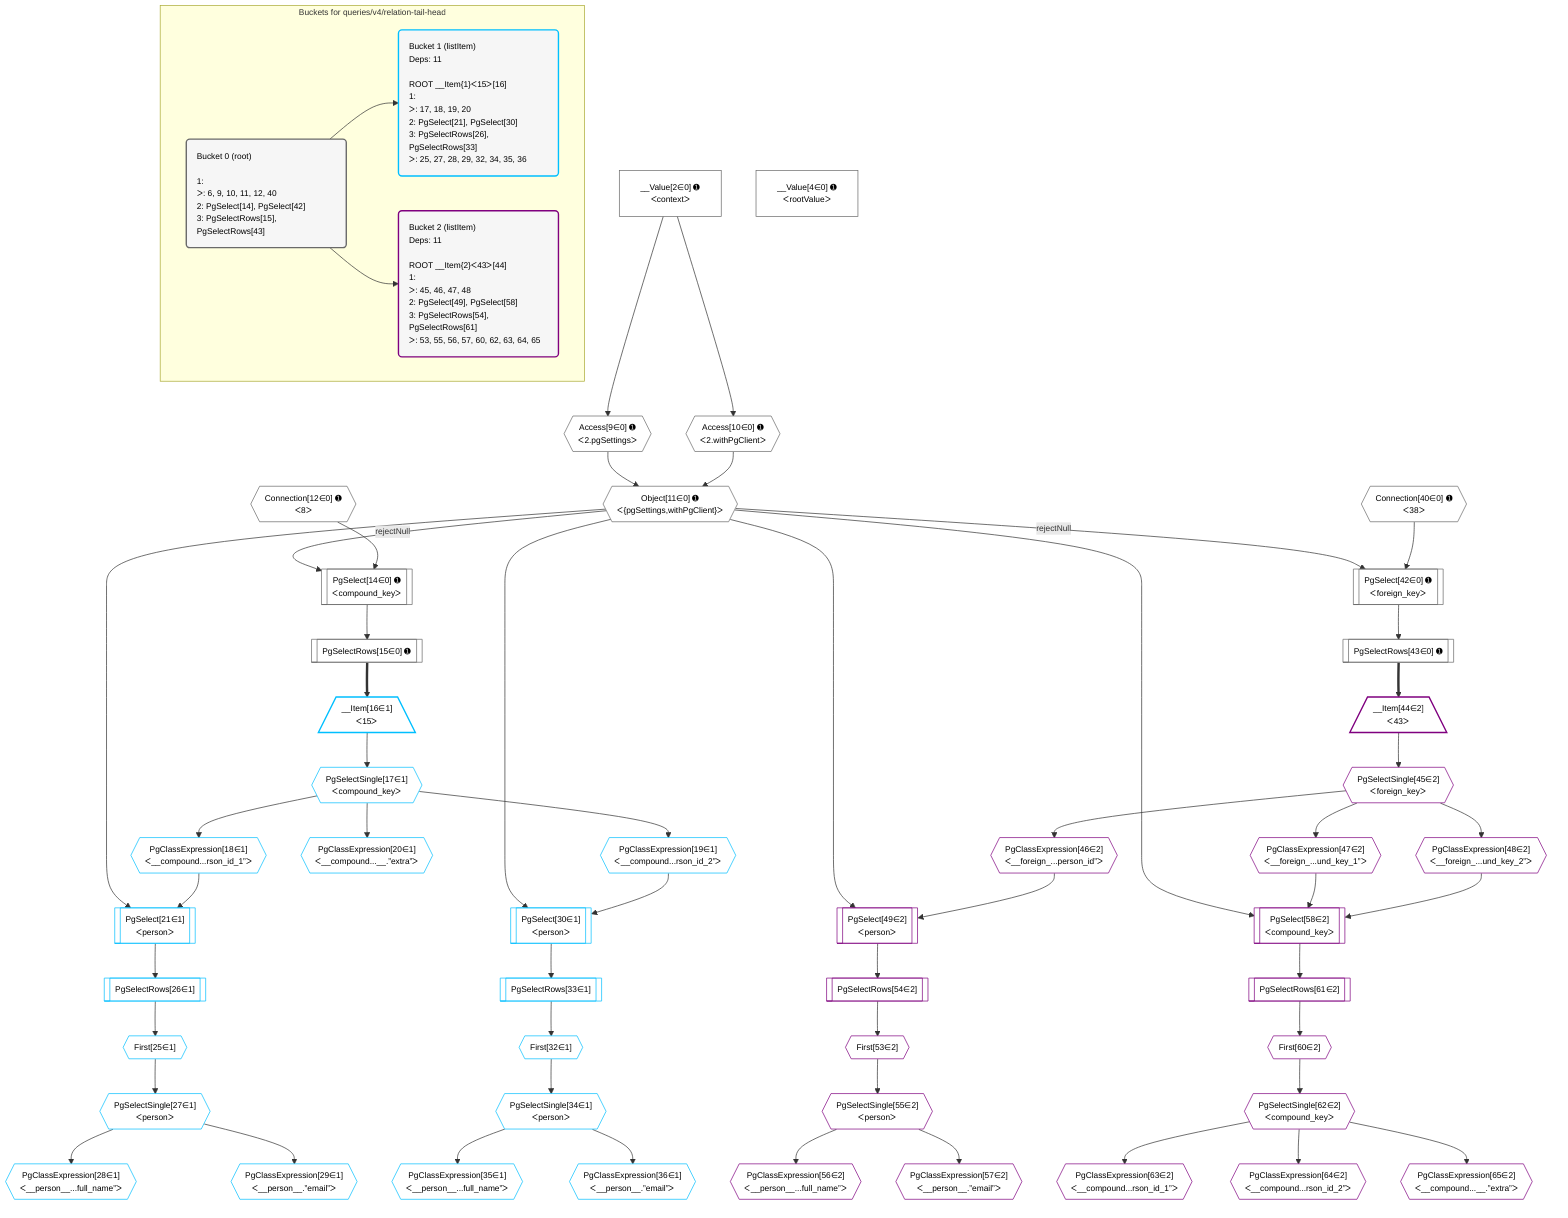 %%{init: {'themeVariables': { 'fontSize': '12px'}}}%%
graph TD
    classDef path fill:#eee,stroke:#000,color:#000
    classDef plan fill:#fff,stroke-width:1px,color:#000
    classDef itemplan fill:#fff,stroke-width:2px,color:#000
    classDef unbatchedplan fill:#dff,stroke-width:1px,color:#000
    classDef sideeffectplan fill:#fcc,stroke-width:2px,color:#000
    classDef bucket fill:#f6f6f6,color:#000,stroke-width:2px,text-align:left


    %% plan dependencies
    PgSelect14[["PgSelect[14∈0] ➊<br />ᐸcompound_keyᐳ"]]:::plan
    Object11{{"Object[11∈0] ➊<br />ᐸ{pgSettings,withPgClient}ᐳ"}}:::plan
    Connection12{{"Connection[12∈0] ➊<br />ᐸ8ᐳ"}}:::plan
    Object11 -->|rejectNull| PgSelect14
    Connection12 --> PgSelect14
    PgSelect42[["PgSelect[42∈0] ➊<br />ᐸforeign_keyᐳ"]]:::plan
    Connection40{{"Connection[40∈0] ➊<br />ᐸ38ᐳ"}}:::plan
    Object11 -->|rejectNull| PgSelect42
    Connection40 --> PgSelect42
    Access9{{"Access[9∈0] ➊<br />ᐸ2.pgSettingsᐳ"}}:::plan
    Access10{{"Access[10∈0] ➊<br />ᐸ2.withPgClientᐳ"}}:::plan
    Access9 & Access10 --> Object11
    __Value2["__Value[2∈0] ➊<br />ᐸcontextᐳ"]:::plan
    __Value2 --> Access9
    __Value2 --> Access10
    PgSelectRows15[["PgSelectRows[15∈0] ➊"]]:::plan
    PgSelect14 --> PgSelectRows15
    PgSelectRows43[["PgSelectRows[43∈0] ➊"]]:::plan
    PgSelect42 --> PgSelectRows43
    __Value4["__Value[4∈0] ➊<br />ᐸrootValueᐳ"]:::plan
    PgSelect21[["PgSelect[21∈1]<br />ᐸpersonᐳ"]]:::plan
    PgClassExpression18{{"PgClassExpression[18∈1]<br />ᐸ__compound...rson_id_1”ᐳ"}}:::plan
    Object11 & PgClassExpression18 --> PgSelect21
    PgSelect30[["PgSelect[30∈1]<br />ᐸpersonᐳ"]]:::plan
    PgClassExpression19{{"PgClassExpression[19∈1]<br />ᐸ__compound...rson_id_2”ᐳ"}}:::plan
    Object11 & PgClassExpression19 --> PgSelect30
    __Item16[/"__Item[16∈1]<br />ᐸ15ᐳ"\]:::itemplan
    PgSelectRows15 ==> __Item16
    PgSelectSingle17{{"PgSelectSingle[17∈1]<br />ᐸcompound_keyᐳ"}}:::plan
    __Item16 --> PgSelectSingle17
    PgSelectSingle17 --> PgClassExpression18
    PgSelectSingle17 --> PgClassExpression19
    PgClassExpression20{{"PgClassExpression[20∈1]<br />ᐸ__compound...__.”extra”ᐳ"}}:::plan
    PgSelectSingle17 --> PgClassExpression20
    First25{{"First[25∈1]"}}:::plan
    PgSelectRows26[["PgSelectRows[26∈1]"]]:::plan
    PgSelectRows26 --> First25
    PgSelect21 --> PgSelectRows26
    PgSelectSingle27{{"PgSelectSingle[27∈1]<br />ᐸpersonᐳ"}}:::plan
    First25 --> PgSelectSingle27
    PgClassExpression28{{"PgClassExpression[28∈1]<br />ᐸ__person__...full_name”ᐳ"}}:::plan
    PgSelectSingle27 --> PgClassExpression28
    PgClassExpression29{{"PgClassExpression[29∈1]<br />ᐸ__person__.”email”ᐳ"}}:::plan
    PgSelectSingle27 --> PgClassExpression29
    First32{{"First[32∈1]"}}:::plan
    PgSelectRows33[["PgSelectRows[33∈1]"]]:::plan
    PgSelectRows33 --> First32
    PgSelect30 --> PgSelectRows33
    PgSelectSingle34{{"PgSelectSingle[34∈1]<br />ᐸpersonᐳ"}}:::plan
    First32 --> PgSelectSingle34
    PgClassExpression35{{"PgClassExpression[35∈1]<br />ᐸ__person__...full_name”ᐳ"}}:::plan
    PgSelectSingle34 --> PgClassExpression35
    PgClassExpression36{{"PgClassExpression[36∈1]<br />ᐸ__person__.”email”ᐳ"}}:::plan
    PgSelectSingle34 --> PgClassExpression36
    PgSelect58[["PgSelect[58∈2]<br />ᐸcompound_keyᐳ"]]:::plan
    PgClassExpression47{{"PgClassExpression[47∈2]<br />ᐸ__foreign_...und_key_1”ᐳ"}}:::plan
    PgClassExpression48{{"PgClassExpression[48∈2]<br />ᐸ__foreign_...und_key_2”ᐳ"}}:::plan
    Object11 & PgClassExpression47 & PgClassExpression48 --> PgSelect58
    PgSelect49[["PgSelect[49∈2]<br />ᐸpersonᐳ"]]:::plan
    PgClassExpression46{{"PgClassExpression[46∈2]<br />ᐸ__foreign_...person_id”ᐳ"}}:::plan
    Object11 & PgClassExpression46 --> PgSelect49
    __Item44[/"__Item[44∈2]<br />ᐸ43ᐳ"\]:::itemplan
    PgSelectRows43 ==> __Item44
    PgSelectSingle45{{"PgSelectSingle[45∈2]<br />ᐸforeign_keyᐳ"}}:::plan
    __Item44 --> PgSelectSingle45
    PgSelectSingle45 --> PgClassExpression46
    PgSelectSingle45 --> PgClassExpression47
    PgSelectSingle45 --> PgClassExpression48
    First53{{"First[53∈2]"}}:::plan
    PgSelectRows54[["PgSelectRows[54∈2]"]]:::plan
    PgSelectRows54 --> First53
    PgSelect49 --> PgSelectRows54
    PgSelectSingle55{{"PgSelectSingle[55∈2]<br />ᐸpersonᐳ"}}:::plan
    First53 --> PgSelectSingle55
    PgClassExpression56{{"PgClassExpression[56∈2]<br />ᐸ__person__...full_name”ᐳ"}}:::plan
    PgSelectSingle55 --> PgClassExpression56
    PgClassExpression57{{"PgClassExpression[57∈2]<br />ᐸ__person__.”email”ᐳ"}}:::plan
    PgSelectSingle55 --> PgClassExpression57
    First60{{"First[60∈2]"}}:::plan
    PgSelectRows61[["PgSelectRows[61∈2]"]]:::plan
    PgSelectRows61 --> First60
    PgSelect58 --> PgSelectRows61
    PgSelectSingle62{{"PgSelectSingle[62∈2]<br />ᐸcompound_keyᐳ"}}:::plan
    First60 --> PgSelectSingle62
    PgClassExpression63{{"PgClassExpression[63∈2]<br />ᐸ__compound...rson_id_1”ᐳ"}}:::plan
    PgSelectSingle62 --> PgClassExpression63
    PgClassExpression64{{"PgClassExpression[64∈2]<br />ᐸ__compound...rson_id_2”ᐳ"}}:::plan
    PgSelectSingle62 --> PgClassExpression64
    PgClassExpression65{{"PgClassExpression[65∈2]<br />ᐸ__compound...__.”extra”ᐳ"}}:::plan
    PgSelectSingle62 --> PgClassExpression65

    %% define steps

    subgraph "Buckets for queries/v4/relation-tail-head"
    Bucket0("Bucket 0 (root)<br /><br />1: <br />ᐳ: 6, 9, 10, 11, 12, 40<br />2: PgSelect[14], PgSelect[42]<br />3: PgSelectRows[15], PgSelectRows[43]"):::bucket
    classDef bucket0 stroke:#696969
    class Bucket0,__Value2,__Value4,Access9,Access10,Object11,Connection12,PgSelect14,PgSelectRows15,Connection40,PgSelect42,PgSelectRows43 bucket0
    Bucket1("Bucket 1 (listItem)<br />Deps: 11<br /><br />ROOT __Item{1}ᐸ15ᐳ[16]<br />1: <br />ᐳ: 17, 18, 19, 20<br />2: PgSelect[21], PgSelect[30]<br />3: PgSelectRows[26], PgSelectRows[33]<br />ᐳ: 25, 27, 28, 29, 32, 34, 35, 36"):::bucket
    classDef bucket1 stroke:#00bfff
    class Bucket1,__Item16,PgSelectSingle17,PgClassExpression18,PgClassExpression19,PgClassExpression20,PgSelect21,First25,PgSelectRows26,PgSelectSingle27,PgClassExpression28,PgClassExpression29,PgSelect30,First32,PgSelectRows33,PgSelectSingle34,PgClassExpression35,PgClassExpression36 bucket1
    Bucket2("Bucket 2 (listItem)<br />Deps: 11<br /><br />ROOT __Item{2}ᐸ43ᐳ[44]<br />1: <br />ᐳ: 45, 46, 47, 48<br />2: PgSelect[49], PgSelect[58]<br />3: PgSelectRows[54], PgSelectRows[61]<br />ᐳ: 53, 55, 56, 57, 60, 62, 63, 64, 65"):::bucket
    classDef bucket2 stroke:#7f007f
    class Bucket2,__Item44,PgSelectSingle45,PgClassExpression46,PgClassExpression47,PgClassExpression48,PgSelect49,First53,PgSelectRows54,PgSelectSingle55,PgClassExpression56,PgClassExpression57,PgSelect58,First60,PgSelectRows61,PgSelectSingle62,PgClassExpression63,PgClassExpression64,PgClassExpression65 bucket2
    Bucket0 --> Bucket1 & Bucket2
    end